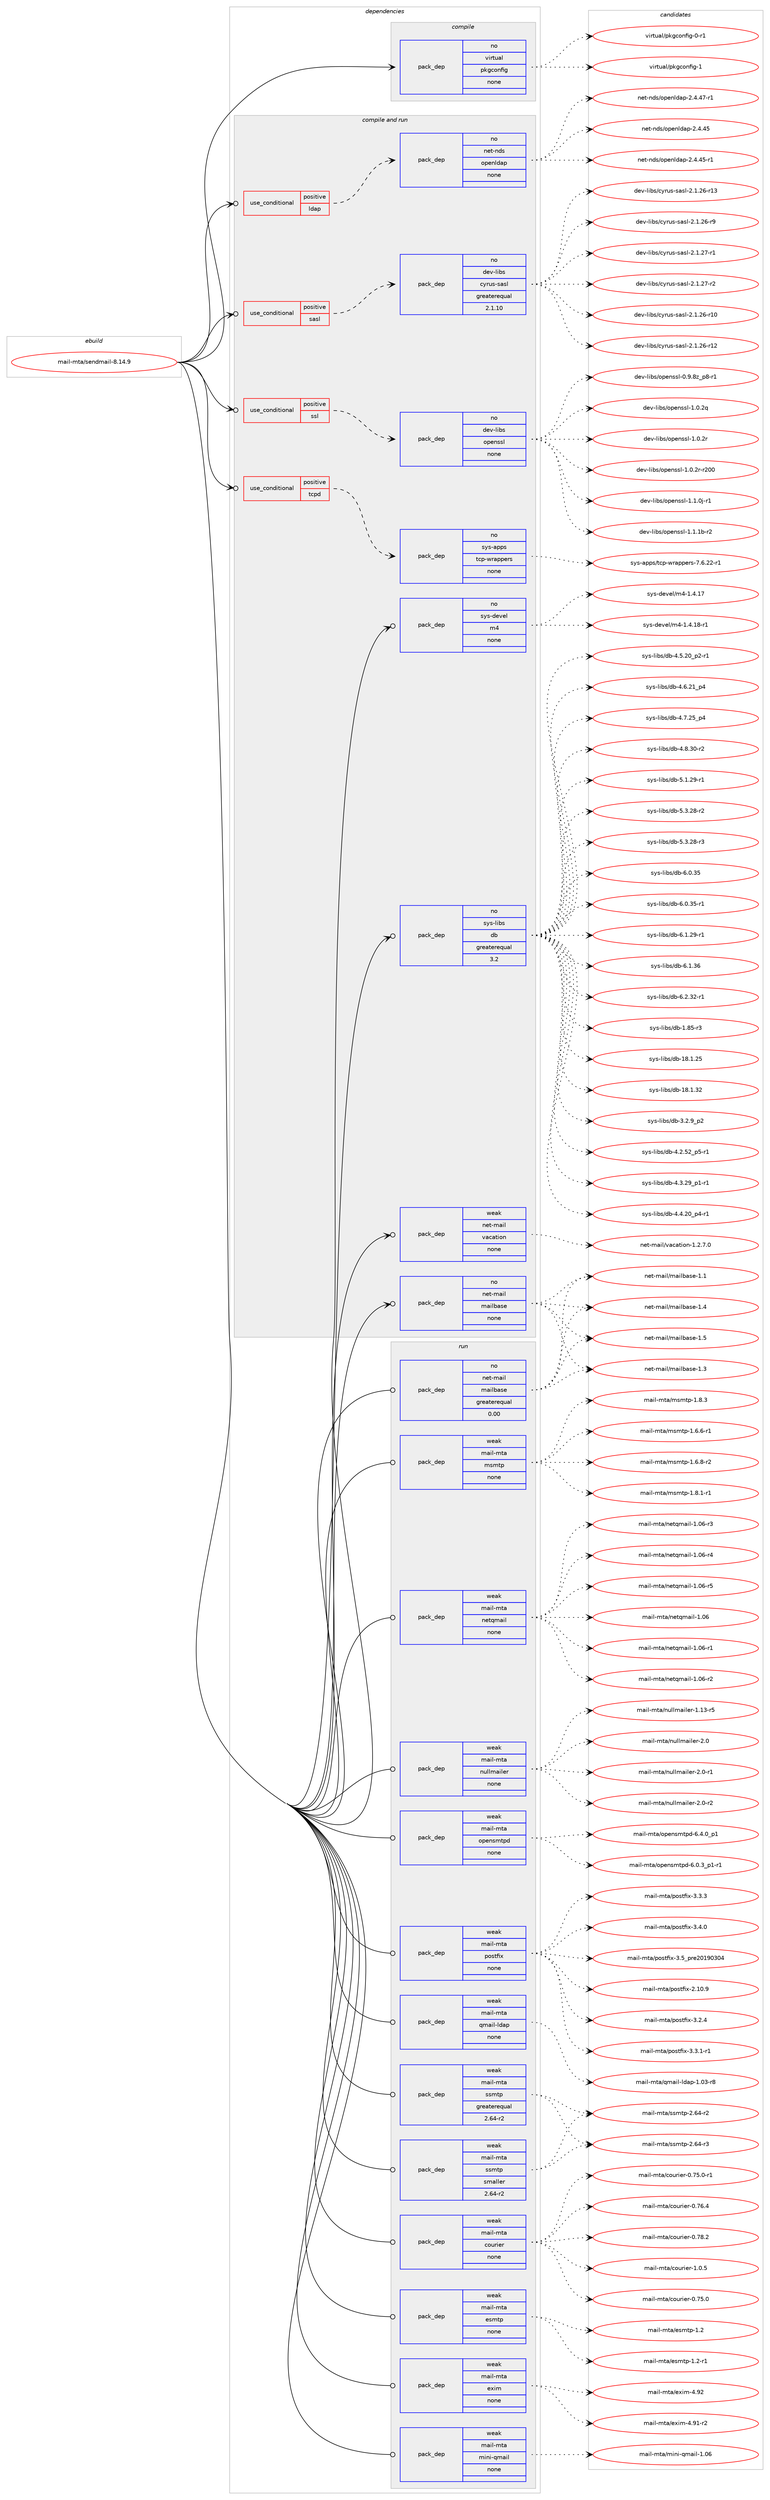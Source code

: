 digraph prolog {

# *************
# Graph options
# *************

newrank=true;
concentrate=true;
compound=true;
graph [rankdir=LR,fontname=Helvetica,fontsize=10,ranksep=1.5];#, ranksep=2.5, nodesep=0.2];
edge  [arrowhead=vee];
node  [fontname=Helvetica,fontsize=10];

# **********
# The ebuild
# **********

subgraph cluster_leftcol {
color=gray;
rank=same;
label=<<i>ebuild</i>>;
id [label="mail-mta/sendmail-8.14.9", color=red, width=4, href="../mail-mta/sendmail-8.14.9.svg"];
}

# ****************
# The dependencies
# ****************

subgraph cluster_midcol {
color=gray;
label=<<i>dependencies</i>>;
subgraph cluster_compile {
fillcolor="#eeeeee";
style=filled;
label=<<i>compile</i>>;
subgraph pack1141149 {
dependency1597722 [label=<<TABLE BORDER="0" CELLBORDER="1" CELLSPACING="0" CELLPADDING="4" WIDTH="220"><TR><TD ROWSPAN="6" CELLPADDING="30">pack_dep</TD></TR><TR><TD WIDTH="110">no</TD></TR><TR><TD>virtual</TD></TR><TR><TD>pkgconfig</TD></TR><TR><TD>none</TD></TR><TR><TD></TD></TR></TABLE>>, shape=none, color=blue];
}
id:e -> dependency1597722:w [weight=20,style="solid",arrowhead="vee"];
}
subgraph cluster_compileandrun {
fillcolor="#eeeeee";
style=filled;
label=<<i>compile and run</i>>;
subgraph cond431432 {
dependency1597723 [label=<<TABLE BORDER="0" CELLBORDER="1" CELLSPACING="0" CELLPADDING="4"><TR><TD ROWSPAN="3" CELLPADDING="10">use_conditional</TD></TR><TR><TD>positive</TD></TR><TR><TD>ldap</TD></TR></TABLE>>, shape=none, color=red];
subgraph pack1141150 {
dependency1597724 [label=<<TABLE BORDER="0" CELLBORDER="1" CELLSPACING="0" CELLPADDING="4" WIDTH="220"><TR><TD ROWSPAN="6" CELLPADDING="30">pack_dep</TD></TR><TR><TD WIDTH="110">no</TD></TR><TR><TD>net-nds</TD></TR><TR><TD>openldap</TD></TR><TR><TD>none</TD></TR><TR><TD></TD></TR></TABLE>>, shape=none, color=blue];
}
dependency1597723:e -> dependency1597724:w [weight=20,style="dashed",arrowhead="vee"];
}
id:e -> dependency1597723:w [weight=20,style="solid",arrowhead="odotvee"];
subgraph cond431433 {
dependency1597725 [label=<<TABLE BORDER="0" CELLBORDER="1" CELLSPACING="0" CELLPADDING="4"><TR><TD ROWSPAN="3" CELLPADDING="10">use_conditional</TD></TR><TR><TD>positive</TD></TR><TR><TD>sasl</TD></TR></TABLE>>, shape=none, color=red];
subgraph pack1141151 {
dependency1597726 [label=<<TABLE BORDER="0" CELLBORDER="1" CELLSPACING="0" CELLPADDING="4" WIDTH="220"><TR><TD ROWSPAN="6" CELLPADDING="30">pack_dep</TD></TR><TR><TD WIDTH="110">no</TD></TR><TR><TD>dev-libs</TD></TR><TR><TD>cyrus-sasl</TD></TR><TR><TD>greaterequal</TD></TR><TR><TD>2.1.10</TD></TR></TABLE>>, shape=none, color=blue];
}
dependency1597725:e -> dependency1597726:w [weight=20,style="dashed",arrowhead="vee"];
}
id:e -> dependency1597725:w [weight=20,style="solid",arrowhead="odotvee"];
subgraph cond431434 {
dependency1597727 [label=<<TABLE BORDER="0" CELLBORDER="1" CELLSPACING="0" CELLPADDING="4"><TR><TD ROWSPAN="3" CELLPADDING="10">use_conditional</TD></TR><TR><TD>positive</TD></TR><TR><TD>ssl</TD></TR></TABLE>>, shape=none, color=red];
subgraph pack1141152 {
dependency1597728 [label=<<TABLE BORDER="0" CELLBORDER="1" CELLSPACING="0" CELLPADDING="4" WIDTH="220"><TR><TD ROWSPAN="6" CELLPADDING="30">pack_dep</TD></TR><TR><TD WIDTH="110">no</TD></TR><TR><TD>dev-libs</TD></TR><TR><TD>openssl</TD></TR><TR><TD>none</TD></TR><TR><TD></TD></TR></TABLE>>, shape=none, color=blue];
}
dependency1597727:e -> dependency1597728:w [weight=20,style="dashed",arrowhead="vee"];
}
id:e -> dependency1597727:w [weight=20,style="solid",arrowhead="odotvee"];
subgraph cond431435 {
dependency1597729 [label=<<TABLE BORDER="0" CELLBORDER="1" CELLSPACING="0" CELLPADDING="4"><TR><TD ROWSPAN="3" CELLPADDING="10">use_conditional</TD></TR><TR><TD>positive</TD></TR><TR><TD>tcpd</TD></TR></TABLE>>, shape=none, color=red];
subgraph pack1141153 {
dependency1597730 [label=<<TABLE BORDER="0" CELLBORDER="1" CELLSPACING="0" CELLPADDING="4" WIDTH="220"><TR><TD ROWSPAN="6" CELLPADDING="30">pack_dep</TD></TR><TR><TD WIDTH="110">no</TD></TR><TR><TD>sys-apps</TD></TR><TR><TD>tcp-wrappers</TD></TR><TR><TD>none</TD></TR><TR><TD></TD></TR></TABLE>>, shape=none, color=blue];
}
dependency1597729:e -> dependency1597730:w [weight=20,style="dashed",arrowhead="vee"];
}
id:e -> dependency1597729:w [weight=20,style="solid",arrowhead="odotvee"];
subgraph pack1141154 {
dependency1597731 [label=<<TABLE BORDER="0" CELLBORDER="1" CELLSPACING="0" CELLPADDING="4" WIDTH="220"><TR><TD ROWSPAN="6" CELLPADDING="30">pack_dep</TD></TR><TR><TD WIDTH="110">no</TD></TR><TR><TD>net-mail</TD></TR><TR><TD>mailbase</TD></TR><TR><TD>none</TD></TR><TR><TD></TD></TR></TABLE>>, shape=none, color=blue];
}
id:e -> dependency1597731:w [weight=20,style="solid",arrowhead="odotvee"];
subgraph pack1141155 {
dependency1597732 [label=<<TABLE BORDER="0" CELLBORDER="1" CELLSPACING="0" CELLPADDING="4" WIDTH="220"><TR><TD ROWSPAN="6" CELLPADDING="30">pack_dep</TD></TR><TR><TD WIDTH="110">no</TD></TR><TR><TD>sys-devel</TD></TR><TR><TD>m4</TD></TR><TR><TD>none</TD></TR><TR><TD></TD></TR></TABLE>>, shape=none, color=blue];
}
id:e -> dependency1597732:w [weight=20,style="solid",arrowhead="odotvee"];
subgraph pack1141156 {
dependency1597733 [label=<<TABLE BORDER="0" CELLBORDER="1" CELLSPACING="0" CELLPADDING="4" WIDTH="220"><TR><TD ROWSPAN="6" CELLPADDING="30">pack_dep</TD></TR><TR><TD WIDTH="110">no</TD></TR><TR><TD>sys-libs</TD></TR><TR><TD>db</TD></TR><TR><TD>greaterequal</TD></TR><TR><TD>3.2</TD></TR></TABLE>>, shape=none, color=blue];
}
id:e -> dependency1597733:w [weight=20,style="solid",arrowhead="odotvee"];
subgraph pack1141157 {
dependency1597734 [label=<<TABLE BORDER="0" CELLBORDER="1" CELLSPACING="0" CELLPADDING="4" WIDTH="220"><TR><TD ROWSPAN="6" CELLPADDING="30">pack_dep</TD></TR><TR><TD WIDTH="110">weak</TD></TR><TR><TD>net-mail</TD></TR><TR><TD>vacation</TD></TR><TR><TD>none</TD></TR><TR><TD></TD></TR></TABLE>>, shape=none, color=blue];
}
id:e -> dependency1597734:w [weight=20,style="solid",arrowhead="odotvee"];
}
subgraph cluster_run {
fillcolor="#eeeeee";
style=filled;
label=<<i>run</i>>;
subgraph pack1141158 {
dependency1597735 [label=<<TABLE BORDER="0" CELLBORDER="1" CELLSPACING="0" CELLPADDING="4" WIDTH="220"><TR><TD ROWSPAN="6" CELLPADDING="30">pack_dep</TD></TR><TR><TD WIDTH="110">no</TD></TR><TR><TD>net-mail</TD></TR><TR><TD>mailbase</TD></TR><TR><TD>greaterequal</TD></TR><TR><TD>0.00</TD></TR></TABLE>>, shape=none, color=blue];
}
id:e -> dependency1597735:w [weight=20,style="solid",arrowhead="odot"];
subgraph pack1141159 {
dependency1597736 [label=<<TABLE BORDER="0" CELLBORDER="1" CELLSPACING="0" CELLPADDING="4" WIDTH="220"><TR><TD ROWSPAN="6" CELLPADDING="30">pack_dep</TD></TR><TR><TD WIDTH="110">weak</TD></TR><TR><TD>mail-mta</TD></TR><TR><TD>courier</TD></TR><TR><TD>none</TD></TR><TR><TD></TD></TR></TABLE>>, shape=none, color=blue];
}
id:e -> dependency1597736:w [weight=20,style="solid",arrowhead="odot"];
subgraph pack1141160 {
dependency1597737 [label=<<TABLE BORDER="0" CELLBORDER="1" CELLSPACING="0" CELLPADDING="4" WIDTH="220"><TR><TD ROWSPAN="6" CELLPADDING="30">pack_dep</TD></TR><TR><TD WIDTH="110">weak</TD></TR><TR><TD>mail-mta</TD></TR><TR><TD>esmtp</TD></TR><TR><TD>none</TD></TR><TR><TD></TD></TR></TABLE>>, shape=none, color=blue];
}
id:e -> dependency1597737:w [weight=20,style="solid",arrowhead="odot"];
subgraph pack1141161 {
dependency1597738 [label=<<TABLE BORDER="0" CELLBORDER="1" CELLSPACING="0" CELLPADDING="4" WIDTH="220"><TR><TD ROWSPAN="6" CELLPADDING="30">pack_dep</TD></TR><TR><TD WIDTH="110">weak</TD></TR><TR><TD>mail-mta</TD></TR><TR><TD>exim</TD></TR><TR><TD>none</TD></TR><TR><TD></TD></TR></TABLE>>, shape=none, color=blue];
}
id:e -> dependency1597738:w [weight=20,style="solid",arrowhead="odot"];
subgraph pack1141162 {
dependency1597739 [label=<<TABLE BORDER="0" CELLBORDER="1" CELLSPACING="0" CELLPADDING="4" WIDTH="220"><TR><TD ROWSPAN="6" CELLPADDING="30">pack_dep</TD></TR><TR><TD WIDTH="110">weak</TD></TR><TR><TD>mail-mta</TD></TR><TR><TD>mini-qmail</TD></TR><TR><TD>none</TD></TR><TR><TD></TD></TR></TABLE>>, shape=none, color=blue];
}
id:e -> dependency1597739:w [weight=20,style="solid",arrowhead="odot"];
subgraph pack1141163 {
dependency1597740 [label=<<TABLE BORDER="0" CELLBORDER="1" CELLSPACING="0" CELLPADDING="4" WIDTH="220"><TR><TD ROWSPAN="6" CELLPADDING="30">pack_dep</TD></TR><TR><TD WIDTH="110">weak</TD></TR><TR><TD>mail-mta</TD></TR><TR><TD>msmtp</TD></TR><TR><TD>none</TD></TR><TR><TD></TD></TR></TABLE>>, shape=none, color=blue];
}
id:e -> dependency1597740:w [weight=20,style="solid",arrowhead="odot"];
subgraph pack1141164 {
dependency1597741 [label=<<TABLE BORDER="0" CELLBORDER="1" CELLSPACING="0" CELLPADDING="4" WIDTH="220"><TR><TD ROWSPAN="6" CELLPADDING="30">pack_dep</TD></TR><TR><TD WIDTH="110">weak</TD></TR><TR><TD>mail-mta</TD></TR><TR><TD>netqmail</TD></TR><TR><TD>none</TD></TR><TR><TD></TD></TR></TABLE>>, shape=none, color=blue];
}
id:e -> dependency1597741:w [weight=20,style="solid",arrowhead="odot"];
subgraph pack1141165 {
dependency1597742 [label=<<TABLE BORDER="0" CELLBORDER="1" CELLSPACING="0" CELLPADDING="4" WIDTH="220"><TR><TD ROWSPAN="6" CELLPADDING="30">pack_dep</TD></TR><TR><TD WIDTH="110">weak</TD></TR><TR><TD>mail-mta</TD></TR><TR><TD>nullmailer</TD></TR><TR><TD>none</TD></TR><TR><TD></TD></TR></TABLE>>, shape=none, color=blue];
}
id:e -> dependency1597742:w [weight=20,style="solid",arrowhead="odot"];
subgraph pack1141166 {
dependency1597743 [label=<<TABLE BORDER="0" CELLBORDER="1" CELLSPACING="0" CELLPADDING="4" WIDTH="220"><TR><TD ROWSPAN="6" CELLPADDING="30">pack_dep</TD></TR><TR><TD WIDTH="110">weak</TD></TR><TR><TD>mail-mta</TD></TR><TR><TD>opensmtpd</TD></TR><TR><TD>none</TD></TR><TR><TD></TD></TR></TABLE>>, shape=none, color=blue];
}
id:e -> dependency1597743:w [weight=20,style="solid",arrowhead="odot"];
subgraph pack1141167 {
dependency1597744 [label=<<TABLE BORDER="0" CELLBORDER="1" CELLSPACING="0" CELLPADDING="4" WIDTH="220"><TR><TD ROWSPAN="6" CELLPADDING="30">pack_dep</TD></TR><TR><TD WIDTH="110">weak</TD></TR><TR><TD>mail-mta</TD></TR><TR><TD>postfix</TD></TR><TR><TD>none</TD></TR><TR><TD></TD></TR></TABLE>>, shape=none, color=blue];
}
id:e -> dependency1597744:w [weight=20,style="solid",arrowhead="odot"];
subgraph pack1141168 {
dependency1597745 [label=<<TABLE BORDER="0" CELLBORDER="1" CELLSPACING="0" CELLPADDING="4" WIDTH="220"><TR><TD ROWSPAN="6" CELLPADDING="30">pack_dep</TD></TR><TR><TD WIDTH="110">weak</TD></TR><TR><TD>mail-mta</TD></TR><TR><TD>qmail-ldap</TD></TR><TR><TD>none</TD></TR><TR><TD></TD></TR></TABLE>>, shape=none, color=blue];
}
id:e -> dependency1597745:w [weight=20,style="solid",arrowhead="odot"];
subgraph pack1141169 {
dependency1597746 [label=<<TABLE BORDER="0" CELLBORDER="1" CELLSPACING="0" CELLPADDING="4" WIDTH="220"><TR><TD ROWSPAN="6" CELLPADDING="30">pack_dep</TD></TR><TR><TD WIDTH="110">weak</TD></TR><TR><TD>mail-mta</TD></TR><TR><TD>ssmtp</TD></TR><TR><TD>greaterequal</TD></TR><TR><TD>2.64-r2</TD></TR></TABLE>>, shape=none, color=blue];
}
id:e -> dependency1597746:w [weight=20,style="solid",arrowhead="odot"];
subgraph pack1141170 {
dependency1597747 [label=<<TABLE BORDER="0" CELLBORDER="1" CELLSPACING="0" CELLPADDING="4" WIDTH="220"><TR><TD ROWSPAN="6" CELLPADDING="30">pack_dep</TD></TR><TR><TD WIDTH="110">weak</TD></TR><TR><TD>mail-mta</TD></TR><TR><TD>ssmtp</TD></TR><TR><TD>smaller</TD></TR><TR><TD>2.64-r2</TD></TR></TABLE>>, shape=none, color=blue];
}
id:e -> dependency1597747:w [weight=20,style="solid",arrowhead="odot"];
}
}

# **************
# The candidates
# **************

subgraph cluster_choices {
rank=same;
color=gray;
label=<<i>candidates</i>>;

subgraph choice1141149 {
color=black;
nodesep=1;
choice11810511411611797108471121071039911111010210510345484511449 [label="virtual/pkgconfig-0-r1", color=red, width=4,href="../virtual/pkgconfig-0-r1.svg"];
choice1181051141161179710847112107103991111101021051034549 [label="virtual/pkgconfig-1", color=red, width=4,href="../virtual/pkgconfig-1.svg"];
dependency1597722:e -> choice11810511411611797108471121071039911111010210510345484511449:w [style=dotted,weight="100"];
dependency1597722:e -> choice1181051141161179710847112107103991111101021051034549:w [style=dotted,weight="100"];
}
subgraph choice1141150 {
color=black;
nodesep=1;
choice11010111645110100115471111121011101081009711245504652465253 [label="net-nds/openldap-2.4.45", color=red, width=4,href="../net-nds/openldap-2.4.45.svg"];
choice110101116451101001154711111210111010810097112455046524652534511449 [label="net-nds/openldap-2.4.45-r1", color=red, width=4,href="../net-nds/openldap-2.4.45-r1.svg"];
choice110101116451101001154711111210111010810097112455046524652554511449 [label="net-nds/openldap-2.4.47-r1", color=red, width=4,href="../net-nds/openldap-2.4.47-r1.svg"];
dependency1597724:e -> choice11010111645110100115471111121011101081009711245504652465253:w [style=dotted,weight="100"];
dependency1597724:e -> choice110101116451101001154711111210111010810097112455046524652534511449:w [style=dotted,weight="100"];
dependency1597724:e -> choice110101116451101001154711111210111010810097112455046524652554511449:w [style=dotted,weight="100"];
}
subgraph choice1141151 {
color=black;
nodesep=1;
choice10010111845108105981154799121114117115451159711510845504649465054451144948 [label="dev-libs/cyrus-sasl-2.1.26-r10", color=red, width=4,href="../dev-libs/cyrus-sasl-2.1.26-r10.svg"];
choice10010111845108105981154799121114117115451159711510845504649465054451144950 [label="dev-libs/cyrus-sasl-2.1.26-r12", color=red, width=4,href="../dev-libs/cyrus-sasl-2.1.26-r12.svg"];
choice10010111845108105981154799121114117115451159711510845504649465054451144951 [label="dev-libs/cyrus-sasl-2.1.26-r13", color=red, width=4,href="../dev-libs/cyrus-sasl-2.1.26-r13.svg"];
choice100101118451081059811547991211141171154511597115108455046494650544511457 [label="dev-libs/cyrus-sasl-2.1.26-r9", color=red, width=4,href="../dev-libs/cyrus-sasl-2.1.26-r9.svg"];
choice100101118451081059811547991211141171154511597115108455046494650554511449 [label="dev-libs/cyrus-sasl-2.1.27-r1", color=red, width=4,href="../dev-libs/cyrus-sasl-2.1.27-r1.svg"];
choice100101118451081059811547991211141171154511597115108455046494650554511450 [label="dev-libs/cyrus-sasl-2.1.27-r2", color=red, width=4,href="../dev-libs/cyrus-sasl-2.1.27-r2.svg"];
dependency1597726:e -> choice10010111845108105981154799121114117115451159711510845504649465054451144948:w [style=dotted,weight="100"];
dependency1597726:e -> choice10010111845108105981154799121114117115451159711510845504649465054451144950:w [style=dotted,weight="100"];
dependency1597726:e -> choice10010111845108105981154799121114117115451159711510845504649465054451144951:w [style=dotted,weight="100"];
dependency1597726:e -> choice100101118451081059811547991211141171154511597115108455046494650544511457:w [style=dotted,weight="100"];
dependency1597726:e -> choice100101118451081059811547991211141171154511597115108455046494650554511449:w [style=dotted,weight="100"];
dependency1597726:e -> choice100101118451081059811547991211141171154511597115108455046494650554511450:w [style=dotted,weight="100"];
}
subgraph choice1141152 {
color=black;
nodesep=1;
choice10010111845108105981154711111210111011511510845484657465612295112564511449 [label="dev-libs/openssl-0.9.8z_p8-r1", color=red, width=4,href="../dev-libs/openssl-0.9.8z_p8-r1.svg"];
choice100101118451081059811547111112101110115115108454946484650113 [label="dev-libs/openssl-1.0.2q", color=red, width=4,href="../dev-libs/openssl-1.0.2q.svg"];
choice100101118451081059811547111112101110115115108454946484650114 [label="dev-libs/openssl-1.0.2r", color=red, width=4,href="../dev-libs/openssl-1.0.2r.svg"];
choice10010111845108105981154711111210111011511510845494648465011445114504848 [label="dev-libs/openssl-1.0.2r-r200", color=red, width=4,href="../dev-libs/openssl-1.0.2r-r200.svg"];
choice1001011184510810598115471111121011101151151084549464946481064511449 [label="dev-libs/openssl-1.1.0j-r1", color=red, width=4,href="../dev-libs/openssl-1.1.0j-r1.svg"];
choice100101118451081059811547111112101110115115108454946494649984511450 [label="dev-libs/openssl-1.1.1b-r2", color=red, width=4,href="../dev-libs/openssl-1.1.1b-r2.svg"];
dependency1597728:e -> choice10010111845108105981154711111210111011511510845484657465612295112564511449:w [style=dotted,weight="100"];
dependency1597728:e -> choice100101118451081059811547111112101110115115108454946484650113:w [style=dotted,weight="100"];
dependency1597728:e -> choice100101118451081059811547111112101110115115108454946484650114:w [style=dotted,weight="100"];
dependency1597728:e -> choice10010111845108105981154711111210111011511510845494648465011445114504848:w [style=dotted,weight="100"];
dependency1597728:e -> choice1001011184510810598115471111121011101151151084549464946481064511449:w [style=dotted,weight="100"];
dependency1597728:e -> choice100101118451081059811547111112101110115115108454946494649984511450:w [style=dotted,weight="100"];
}
subgraph choice1141153 {
color=black;
nodesep=1;
choice115121115459711211211547116991124511911497112112101114115455546544650504511449 [label="sys-apps/tcp-wrappers-7.6.22-r1", color=red, width=4,href="../sys-apps/tcp-wrappers-7.6.22-r1.svg"];
dependency1597730:e -> choice115121115459711211211547116991124511911497112112101114115455546544650504511449:w [style=dotted,weight="100"];
}
subgraph choice1141154 {
color=black;
nodesep=1;
choice11010111645109971051084710997105108989711510145494649 [label="net-mail/mailbase-1.1", color=red, width=4,href="../net-mail/mailbase-1.1.svg"];
choice11010111645109971051084710997105108989711510145494651 [label="net-mail/mailbase-1.3", color=red, width=4,href="../net-mail/mailbase-1.3.svg"];
choice11010111645109971051084710997105108989711510145494652 [label="net-mail/mailbase-1.4", color=red, width=4,href="../net-mail/mailbase-1.4.svg"];
choice11010111645109971051084710997105108989711510145494653 [label="net-mail/mailbase-1.5", color=red, width=4,href="../net-mail/mailbase-1.5.svg"];
dependency1597731:e -> choice11010111645109971051084710997105108989711510145494649:w [style=dotted,weight="100"];
dependency1597731:e -> choice11010111645109971051084710997105108989711510145494651:w [style=dotted,weight="100"];
dependency1597731:e -> choice11010111645109971051084710997105108989711510145494652:w [style=dotted,weight="100"];
dependency1597731:e -> choice11010111645109971051084710997105108989711510145494653:w [style=dotted,weight="100"];
}
subgraph choice1141155 {
color=black;
nodesep=1;
choice11512111545100101118101108471095245494652464955 [label="sys-devel/m4-1.4.17", color=red, width=4,href="../sys-devel/m4-1.4.17.svg"];
choice115121115451001011181011084710952454946524649564511449 [label="sys-devel/m4-1.4.18-r1", color=red, width=4,href="../sys-devel/m4-1.4.18-r1.svg"];
dependency1597732:e -> choice11512111545100101118101108471095245494652464955:w [style=dotted,weight="100"];
dependency1597732:e -> choice115121115451001011181011084710952454946524649564511449:w [style=dotted,weight="100"];
}
subgraph choice1141156 {
color=black;
nodesep=1;
choice1151211154510810598115471009845494656534511451 [label="sys-libs/db-1.85-r3", color=red, width=4,href="../sys-libs/db-1.85-r3.svg"];
choice115121115451081059811547100984549564649465053 [label="sys-libs/db-18.1.25", color=red, width=4,href="../sys-libs/db-18.1.25.svg"];
choice115121115451081059811547100984549564649465150 [label="sys-libs/db-18.1.32", color=red, width=4,href="../sys-libs/db-18.1.32.svg"];
choice115121115451081059811547100984551465046579511250 [label="sys-libs/db-3.2.9_p2", color=red, width=4,href="../sys-libs/db-3.2.9_p2.svg"];
choice115121115451081059811547100984552465046535095112534511449 [label="sys-libs/db-4.2.52_p5-r1", color=red, width=4,href="../sys-libs/db-4.2.52_p5-r1.svg"];
choice115121115451081059811547100984552465146505795112494511449 [label="sys-libs/db-4.3.29_p1-r1", color=red, width=4,href="../sys-libs/db-4.3.29_p1-r1.svg"];
choice115121115451081059811547100984552465246504895112524511449 [label="sys-libs/db-4.4.20_p4-r1", color=red, width=4,href="../sys-libs/db-4.4.20_p4-r1.svg"];
choice115121115451081059811547100984552465346504895112504511449 [label="sys-libs/db-4.5.20_p2-r1", color=red, width=4,href="../sys-libs/db-4.5.20_p2-r1.svg"];
choice11512111545108105981154710098455246544650499511252 [label="sys-libs/db-4.6.21_p4", color=red, width=4,href="../sys-libs/db-4.6.21_p4.svg"];
choice11512111545108105981154710098455246554650539511252 [label="sys-libs/db-4.7.25_p4", color=red, width=4,href="../sys-libs/db-4.7.25_p4.svg"];
choice11512111545108105981154710098455246564651484511450 [label="sys-libs/db-4.8.30-r2", color=red, width=4,href="../sys-libs/db-4.8.30-r2.svg"];
choice11512111545108105981154710098455346494650574511449 [label="sys-libs/db-5.1.29-r1", color=red, width=4,href="../sys-libs/db-5.1.29-r1.svg"];
choice11512111545108105981154710098455346514650564511450 [label="sys-libs/db-5.3.28-r2", color=red, width=4,href="../sys-libs/db-5.3.28-r2.svg"];
choice11512111545108105981154710098455346514650564511451 [label="sys-libs/db-5.3.28-r3", color=red, width=4,href="../sys-libs/db-5.3.28-r3.svg"];
choice1151211154510810598115471009845544648465153 [label="sys-libs/db-6.0.35", color=red, width=4,href="../sys-libs/db-6.0.35.svg"];
choice11512111545108105981154710098455446484651534511449 [label="sys-libs/db-6.0.35-r1", color=red, width=4,href="../sys-libs/db-6.0.35-r1.svg"];
choice11512111545108105981154710098455446494650574511449 [label="sys-libs/db-6.1.29-r1", color=red, width=4,href="../sys-libs/db-6.1.29-r1.svg"];
choice1151211154510810598115471009845544649465154 [label="sys-libs/db-6.1.36", color=red, width=4,href="../sys-libs/db-6.1.36.svg"];
choice11512111545108105981154710098455446504651504511449 [label="sys-libs/db-6.2.32-r1", color=red, width=4,href="../sys-libs/db-6.2.32-r1.svg"];
dependency1597733:e -> choice1151211154510810598115471009845494656534511451:w [style=dotted,weight="100"];
dependency1597733:e -> choice115121115451081059811547100984549564649465053:w [style=dotted,weight="100"];
dependency1597733:e -> choice115121115451081059811547100984549564649465150:w [style=dotted,weight="100"];
dependency1597733:e -> choice115121115451081059811547100984551465046579511250:w [style=dotted,weight="100"];
dependency1597733:e -> choice115121115451081059811547100984552465046535095112534511449:w [style=dotted,weight="100"];
dependency1597733:e -> choice115121115451081059811547100984552465146505795112494511449:w [style=dotted,weight="100"];
dependency1597733:e -> choice115121115451081059811547100984552465246504895112524511449:w [style=dotted,weight="100"];
dependency1597733:e -> choice115121115451081059811547100984552465346504895112504511449:w [style=dotted,weight="100"];
dependency1597733:e -> choice11512111545108105981154710098455246544650499511252:w [style=dotted,weight="100"];
dependency1597733:e -> choice11512111545108105981154710098455246554650539511252:w [style=dotted,weight="100"];
dependency1597733:e -> choice11512111545108105981154710098455246564651484511450:w [style=dotted,weight="100"];
dependency1597733:e -> choice11512111545108105981154710098455346494650574511449:w [style=dotted,weight="100"];
dependency1597733:e -> choice11512111545108105981154710098455346514650564511450:w [style=dotted,weight="100"];
dependency1597733:e -> choice11512111545108105981154710098455346514650564511451:w [style=dotted,weight="100"];
dependency1597733:e -> choice1151211154510810598115471009845544648465153:w [style=dotted,weight="100"];
dependency1597733:e -> choice11512111545108105981154710098455446484651534511449:w [style=dotted,weight="100"];
dependency1597733:e -> choice11512111545108105981154710098455446494650574511449:w [style=dotted,weight="100"];
dependency1597733:e -> choice1151211154510810598115471009845544649465154:w [style=dotted,weight="100"];
dependency1597733:e -> choice11512111545108105981154710098455446504651504511449:w [style=dotted,weight="100"];
}
subgraph choice1141157 {
color=black;
nodesep=1;
choice1101011164510997105108471189799971161051111104549465046554648 [label="net-mail/vacation-1.2.7.0", color=red, width=4,href="../net-mail/vacation-1.2.7.0.svg"];
dependency1597734:e -> choice1101011164510997105108471189799971161051111104549465046554648:w [style=dotted,weight="100"];
}
subgraph choice1141158 {
color=black;
nodesep=1;
choice11010111645109971051084710997105108989711510145494649 [label="net-mail/mailbase-1.1", color=red, width=4,href="../net-mail/mailbase-1.1.svg"];
choice11010111645109971051084710997105108989711510145494651 [label="net-mail/mailbase-1.3", color=red, width=4,href="../net-mail/mailbase-1.3.svg"];
choice11010111645109971051084710997105108989711510145494652 [label="net-mail/mailbase-1.4", color=red, width=4,href="../net-mail/mailbase-1.4.svg"];
choice11010111645109971051084710997105108989711510145494653 [label="net-mail/mailbase-1.5", color=red, width=4,href="../net-mail/mailbase-1.5.svg"];
dependency1597735:e -> choice11010111645109971051084710997105108989711510145494649:w [style=dotted,weight="100"];
dependency1597735:e -> choice11010111645109971051084710997105108989711510145494651:w [style=dotted,weight="100"];
dependency1597735:e -> choice11010111645109971051084710997105108989711510145494652:w [style=dotted,weight="100"];
dependency1597735:e -> choice11010111645109971051084710997105108989711510145494653:w [style=dotted,weight="100"];
}
subgraph choice1141159 {
color=black;
nodesep=1;
choice109971051084510911697479911111711410510111445484655534648 [label="mail-mta/courier-0.75.0", color=red, width=4,href="../mail-mta/courier-0.75.0.svg"];
choice1099710510845109116974799111117114105101114454846555346484511449 [label="mail-mta/courier-0.75.0-r1", color=red, width=4,href="../mail-mta/courier-0.75.0-r1.svg"];
choice109971051084510911697479911111711410510111445484655544652 [label="mail-mta/courier-0.76.4", color=red, width=4,href="../mail-mta/courier-0.76.4.svg"];
choice109971051084510911697479911111711410510111445484655564650 [label="mail-mta/courier-0.78.2", color=red, width=4,href="../mail-mta/courier-0.78.2.svg"];
choice1099710510845109116974799111117114105101114454946484653 [label="mail-mta/courier-1.0.5", color=red, width=4,href="../mail-mta/courier-1.0.5.svg"];
dependency1597736:e -> choice109971051084510911697479911111711410510111445484655534648:w [style=dotted,weight="100"];
dependency1597736:e -> choice1099710510845109116974799111117114105101114454846555346484511449:w [style=dotted,weight="100"];
dependency1597736:e -> choice109971051084510911697479911111711410510111445484655544652:w [style=dotted,weight="100"];
dependency1597736:e -> choice109971051084510911697479911111711410510111445484655564650:w [style=dotted,weight="100"];
dependency1597736:e -> choice1099710510845109116974799111117114105101114454946484653:w [style=dotted,weight="100"];
}
subgraph choice1141160 {
color=black;
nodesep=1;
choice1099710510845109116974710111510911611245494650 [label="mail-mta/esmtp-1.2", color=red, width=4,href="../mail-mta/esmtp-1.2.svg"];
choice10997105108451091169747101115109116112454946504511449 [label="mail-mta/esmtp-1.2-r1", color=red, width=4,href="../mail-mta/esmtp-1.2-r1.svg"];
dependency1597737:e -> choice1099710510845109116974710111510911611245494650:w [style=dotted,weight="100"];
dependency1597737:e -> choice10997105108451091169747101115109116112454946504511449:w [style=dotted,weight="100"];
}
subgraph choice1141161 {
color=black;
nodesep=1;
choice1099710510845109116974710112010510945524657494511450 [label="mail-mta/exim-4.91-r2", color=red, width=4,href="../mail-mta/exim-4.91-r2.svg"];
choice109971051084510911697471011201051094552465750 [label="mail-mta/exim-4.92", color=red, width=4,href="../mail-mta/exim-4.92.svg"];
dependency1597738:e -> choice1099710510845109116974710112010510945524657494511450:w [style=dotted,weight="100"];
dependency1597738:e -> choice109971051084510911697471011201051094552465750:w [style=dotted,weight="100"];
}
subgraph choice1141162 {
color=black;
nodesep=1;
choice1099710510845109116974710910511010545113109971051084549464854 [label="mail-mta/mini-qmail-1.06", color=red, width=4,href="../mail-mta/mini-qmail-1.06.svg"];
dependency1597739:e -> choice1099710510845109116974710910511010545113109971051084549464854:w [style=dotted,weight="100"];
}
subgraph choice1141163 {
color=black;
nodesep=1;
choice109971051084510911697471091151091161124549465446544511449 [label="mail-mta/msmtp-1.6.6-r1", color=red, width=4,href="../mail-mta/msmtp-1.6.6-r1.svg"];
choice109971051084510911697471091151091161124549465446564511450 [label="mail-mta/msmtp-1.6.8-r2", color=red, width=4,href="../mail-mta/msmtp-1.6.8-r2.svg"];
choice109971051084510911697471091151091161124549465646494511449 [label="mail-mta/msmtp-1.8.1-r1", color=red, width=4,href="../mail-mta/msmtp-1.8.1-r1.svg"];
choice10997105108451091169747109115109116112454946564651 [label="mail-mta/msmtp-1.8.3", color=red, width=4,href="../mail-mta/msmtp-1.8.3.svg"];
dependency1597740:e -> choice109971051084510911697471091151091161124549465446544511449:w [style=dotted,weight="100"];
dependency1597740:e -> choice109971051084510911697471091151091161124549465446564511450:w [style=dotted,weight="100"];
dependency1597740:e -> choice109971051084510911697471091151091161124549465646494511449:w [style=dotted,weight="100"];
dependency1597740:e -> choice10997105108451091169747109115109116112454946564651:w [style=dotted,weight="100"];
}
subgraph choice1141164 {
color=black;
nodesep=1;
choice10997105108451091169747110101116113109971051084549464854 [label="mail-mta/netqmail-1.06", color=red, width=4,href="../mail-mta/netqmail-1.06.svg"];
choice109971051084510911697471101011161131099710510845494648544511449 [label="mail-mta/netqmail-1.06-r1", color=red, width=4,href="../mail-mta/netqmail-1.06-r1.svg"];
choice109971051084510911697471101011161131099710510845494648544511450 [label="mail-mta/netqmail-1.06-r2", color=red, width=4,href="../mail-mta/netqmail-1.06-r2.svg"];
choice109971051084510911697471101011161131099710510845494648544511451 [label="mail-mta/netqmail-1.06-r3", color=red, width=4,href="../mail-mta/netqmail-1.06-r3.svg"];
choice109971051084510911697471101011161131099710510845494648544511452 [label="mail-mta/netqmail-1.06-r4", color=red, width=4,href="../mail-mta/netqmail-1.06-r4.svg"];
choice109971051084510911697471101011161131099710510845494648544511453 [label="mail-mta/netqmail-1.06-r5", color=red, width=4,href="../mail-mta/netqmail-1.06-r5.svg"];
dependency1597741:e -> choice10997105108451091169747110101116113109971051084549464854:w [style=dotted,weight="100"];
dependency1597741:e -> choice109971051084510911697471101011161131099710510845494648544511449:w [style=dotted,weight="100"];
dependency1597741:e -> choice109971051084510911697471101011161131099710510845494648544511450:w [style=dotted,weight="100"];
dependency1597741:e -> choice109971051084510911697471101011161131099710510845494648544511451:w [style=dotted,weight="100"];
dependency1597741:e -> choice109971051084510911697471101011161131099710510845494648544511452:w [style=dotted,weight="100"];
dependency1597741:e -> choice109971051084510911697471101011161131099710510845494648544511453:w [style=dotted,weight="100"];
}
subgraph choice1141165 {
color=black;
nodesep=1;
choice109971051084510911697471101171081081099710510810111445494649514511453 [label="mail-mta/nullmailer-1.13-r5", color=red, width=4,href="../mail-mta/nullmailer-1.13-r5.svg"];
choice109971051084510911697471101171081081099710510810111445504648 [label="mail-mta/nullmailer-2.0", color=red, width=4,href="../mail-mta/nullmailer-2.0.svg"];
choice1099710510845109116974711011710810810997105108101114455046484511449 [label="mail-mta/nullmailer-2.0-r1", color=red, width=4,href="../mail-mta/nullmailer-2.0-r1.svg"];
choice1099710510845109116974711011710810810997105108101114455046484511450 [label="mail-mta/nullmailer-2.0-r2", color=red, width=4,href="../mail-mta/nullmailer-2.0-r2.svg"];
dependency1597742:e -> choice109971051084510911697471101171081081099710510810111445494649514511453:w [style=dotted,weight="100"];
dependency1597742:e -> choice109971051084510911697471101171081081099710510810111445504648:w [style=dotted,weight="100"];
dependency1597742:e -> choice1099710510845109116974711011710810810997105108101114455046484511449:w [style=dotted,weight="100"];
dependency1597742:e -> choice1099710510845109116974711011710810810997105108101114455046484511450:w [style=dotted,weight="100"];
}
subgraph choice1141166 {
color=black;
nodesep=1;
choice1099710510845109116974711111210111011510911611210045544648465195112494511449 [label="mail-mta/opensmtpd-6.0.3_p1-r1", color=red, width=4,href="../mail-mta/opensmtpd-6.0.3_p1-r1.svg"];
choice109971051084510911697471111121011101151091161121004554465246489511249 [label="mail-mta/opensmtpd-6.4.0_p1", color=red, width=4,href="../mail-mta/opensmtpd-6.4.0_p1.svg"];
dependency1597743:e -> choice1099710510845109116974711111210111011510911611210045544648465195112494511449:w [style=dotted,weight="100"];
dependency1597743:e -> choice109971051084510911697471111121011101151091161121004554465246489511249:w [style=dotted,weight="100"];
}
subgraph choice1141167 {
color=black;
nodesep=1;
choice1099710510845109116974711211111511610210512045504649484657 [label="mail-mta/postfix-2.10.9", color=red, width=4,href="../mail-mta/postfix-2.10.9.svg"];
choice10997105108451091169747112111115116102105120455146504652 [label="mail-mta/postfix-3.2.4", color=red, width=4,href="../mail-mta/postfix-3.2.4.svg"];
choice109971051084510911697471121111151161021051204551465146494511449 [label="mail-mta/postfix-3.3.1-r1", color=red, width=4,href="../mail-mta/postfix-3.3.1-r1.svg"];
choice10997105108451091169747112111115116102105120455146514651 [label="mail-mta/postfix-3.3.3", color=red, width=4,href="../mail-mta/postfix-3.3.3.svg"];
choice10997105108451091169747112111115116102105120455146524648 [label="mail-mta/postfix-3.4.0", color=red, width=4,href="../mail-mta/postfix-3.4.0.svg"];
choice1099710510845109116974711211111511610210512045514653951121141015048495748514852 [label="mail-mta/postfix-3.5_pre20190304", color=red, width=4,href="../mail-mta/postfix-3.5_pre20190304.svg"];
dependency1597744:e -> choice1099710510845109116974711211111511610210512045504649484657:w [style=dotted,weight="100"];
dependency1597744:e -> choice10997105108451091169747112111115116102105120455146504652:w [style=dotted,weight="100"];
dependency1597744:e -> choice109971051084510911697471121111151161021051204551465146494511449:w [style=dotted,weight="100"];
dependency1597744:e -> choice10997105108451091169747112111115116102105120455146514651:w [style=dotted,weight="100"];
dependency1597744:e -> choice10997105108451091169747112111115116102105120455146524648:w [style=dotted,weight="100"];
dependency1597744:e -> choice1099710510845109116974711211111511610210512045514653951121141015048495748514852:w [style=dotted,weight="100"];
}
subgraph choice1141168 {
color=black;
nodesep=1;
choice1099710510845109116974711310997105108451081009711245494648514511456 [label="mail-mta/qmail-ldap-1.03-r8", color=red, width=4,href="../mail-mta/qmail-ldap-1.03-r8.svg"];
dependency1597745:e -> choice1099710510845109116974711310997105108451081009711245494648514511456:w [style=dotted,weight="100"];
}
subgraph choice1141169 {
color=black;
nodesep=1;
choice1099710510845109116974711511510911611245504654524511450 [label="mail-mta/ssmtp-2.64-r2", color=red, width=4,href="../mail-mta/ssmtp-2.64-r2.svg"];
choice1099710510845109116974711511510911611245504654524511451 [label="mail-mta/ssmtp-2.64-r3", color=red, width=4,href="../mail-mta/ssmtp-2.64-r3.svg"];
dependency1597746:e -> choice1099710510845109116974711511510911611245504654524511450:w [style=dotted,weight="100"];
dependency1597746:e -> choice1099710510845109116974711511510911611245504654524511451:w [style=dotted,weight="100"];
}
subgraph choice1141170 {
color=black;
nodesep=1;
choice1099710510845109116974711511510911611245504654524511450 [label="mail-mta/ssmtp-2.64-r2", color=red, width=4,href="../mail-mta/ssmtp-2.64-r2.svg"];
choice1099710510845109116974711511510911611245504654524511451 [label="mail-mta/ssmtp-2.64-r3", color=red, width=4,href="../mail-mta/ssmtp-2.64-r3.svg"];
dependency1597747:e -> choice1099710510845109116974711511510911611245504654524511450:w [style=dotted,weight="100"];
dependency1597747:e -> choice1099710510845109116974711511510911611245504654524511451:w [style=dotted,weight="100"];
}
}

}
